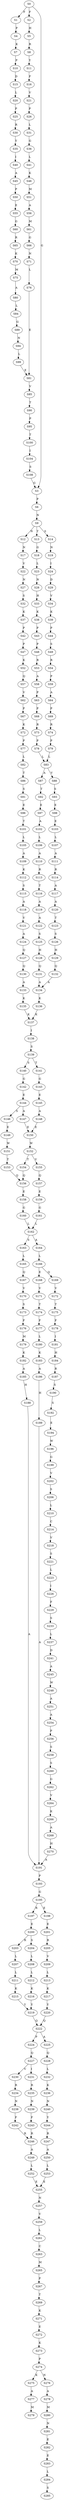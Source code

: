 strict digraph  {
	S0 -> S1 [ label = F ];
	S0 -> S2 [ label = F ];
	S0 -> S3 [ label = G ];
	S1 -> S4 [ label = P ];
	S2 -> S5 [ label = H ];
	S3 -> S6 [ label = P ];
	S4 -> S7 [ label = K ];
	S5 -> S8 [ label = R ];
	S6 -> S9 [ label = N ];
	S7 -> S10 [ label = P ];
	S8 -> S11 [ label = Y ];
	S9 -> S12 [ label = N ];
	S9 -> S13 [ label = T ];
	S9 -> S14 [ label = S ];
	S10 -> S15 [ label = D ];
	S11 -> S16 [ label = F ];
	S12 -> S17 [ label = N ];
	S13 -> S18 [ label = G ];
	S14 -> S19 [ label = N ];
	S15 -> S20 [ label = L ];
	S16 -> S21 [ label = V ];
	S17 -> S22 [ label = V ];
	S18 -> S23 [ label = L ];
	S19 -> S24 [ label = I ];
	S20 -> S25 [ label = P ];
	S21 -> S26 [ label = P ];
	S22 -> S27 [ label = N ];
	S23 -> S28 [ label = N ];
	S24 -> S29 [ label = D ];
	S25 -> S30 [ label = R ];
	S26 -> S31 [ label = L ];
	S27 -> S32 [ label = S ];
	S28 -> S33 [ label = H ];
	S29 -> S34 [ label = V ];
	S30 -> S35 [ label = Y ];
	S31 -> S36 [ label = G ];
	S32 -> S37 [ label = K ];
	S33 -> S38 [ label = K ];
	S34 -> S39 [ label = K ];
	S35 -> S40 [ label = I ];
	S36 -> S41 [ label = L ];
	S37 -> S42 [ label = P ];
	S38 -> S43 [ label = P ];
	S39 -> S44 [ label = P ];
	S40 -> S45 [ label = A ];
	S41 -> S46 [ label = K ];
	S42 -> S47 [ label = P ];
	S43 -> S48 [ label = P ];
	S44 -> S49 [ label = S ];
	S45 -> S50 [ label = P ];
	S46 -> S51 [ label = M ];
	S47 -> S52 [ label = K ];
	S48 -> S53 [ label = R ];
	S49 -> S54 [ label = R ];
	S50 -> S55 [ label = E ];
	S51 -> S56 [ label = A ];
	S52 -> S57 [ label = Q ];
	S53 -> S58 [ label = A ];
	S54 -> S59 [ label = P ];
	S55 -> S60 [ label = G ];
	S56 -> S61 [ label = M ];
	S57 -> S62 [ label = V ];
	S58 -> S63 [ label = P ];
	S59 -> S64 [ label = A ];
	S60 -> S65 [ label = R ];
	S61 -> S66 [ label = G ];
	S62 -> S67 [ label = P ];
	S63 -> S68 [ label = P ];
	S64 -> S69 [ label = P ];
	S65 -> S70 [ label = K ];
	S66 -> S71 [ label = N ];
	S67 -> S72 [ label = K ];
	S68 -> S73 [ label = R ];
	S69 -> S74 [ label = R ];
	S70 -> S75 [ label = M ];
	S71 -> S76 [ label = L ];
	S72 -> S77 [ label = P ];
	S73 -> S78 [ label = P ];
	S74 -> S79 [ label = P ];
	S75 -> S80 [ label = A ];
	S76 -> S81 [ label = E ];
	S77 -> S82 [ label = L ];
	S78 -> S83 [ label = L ];
	S79 -> S83 [ label = L ];
	S80 -> S84 [ label = L ];
	S81 -> S85 [ label = V ];
	S82 -> S86 [ label = T ];
	S83 -> S87 [ label = A ];
	S83 -> S88 [ label = V ];
	S84 -> S89 [ label = G ];
	S85 -> S90 [ label = T ];
	S86 -> S91 [ label = S ];
	S87 -> S92 [ label = T ];
	S88 -> S93 [ label = S ];
	S89 -> S94 [ label = N ];
	S90 -> S95 [ label = P ];
	S91 -> S96 [ label = E ];
	S92 -> S97 [ label = E ];
	S93 -> S98 [ label = E ];
	S94 -> S99 [ label = L ];
	S95 -> S100 [ label = T ];
	S96 -> S101 [ label = T ];
	S97 -> S102 [ label = A ];
	S98 -> S103 [ label = E ];
	S99 -> S81 [ label = E ];
	S100 -> S104 [ label = I ];
	S101 -> S105 [ label = L ];
	S102 -> S106 [ label = L ];
	S103 -> S107 [ label = L ];
	S104 -> S108 [ label = S ];
	S105 -> S109 [ label = A ];
	S106 -> S110 [ label = A ];
	S107 -> S111 [ label = A ];
	S108 -> S3 [ label = G ];
	S109 -> S112 [ label = K ];
	S110 -> S113 [ label = R ];
	S111 -> S114 [ label = R ];
	S112 -> S115 [ label = S ];
	S113 -> S116 [ label = T ];
	S114 -> S117 [ label = A ];
	S115 -> S118 [ label = A ];
	S116 -> S119 [ label = A ];
	S117 -> S120 [ label = A ];
	S118 -> S121 [ label = V ];
	S119 -> S122 [ label = A ];
	S120 -> S123 [ label = T ];
	S121 -> S124 [ label = A ];
	S122 -> S125 [ label = S ];
	S123 -> S126 [ label = S ];
	S124 -> S127 [ label = Q ];
	S125 -> S128 [ label = H ];
	S126 -> S129 [ label = H ];
	S127 -> S130 [ label = Q ];
	S128 -> S131 [ label = Q ];
	S129 -> S132 [ label = Q ];
	S130 -> S133 [ label = A ];
	S131 -> S134 [ label = A ];
	S132 -> S134 [ label = A ];
	S133 -> S135 [ label = K ];
	S134 -> S136 [ label = K ];
	S135 -> S137 [ label = K ];
	S136 -> S137 [ label = K ];
	S137 -> S138 [ label = I ];
	S138 -> S139 [ label = S ];
	S139 -> S140 [ label = S ];
	S139 -> S141 [ label = T ];
	S140 -> S142 [ label = G ];
	S141 -> S143 [ label = G ];
	S142 -> S144 [ label = E ];
	S143 -> S145 [ label = E ];
	S144 -> S146 [ label = S ];
	S144 -> S147 [ label = A ];
	S145 -> S148 [ label = A ];
	S146 -> S149 [ label = E ];
	S147 -> S150 [ label = E ];
	S148 -> S150 [ label = E ];
	S149 -> S151 [ label = W ];
	S150 -> S152 [ label = W ];
	S151 -> S153 [ label = T ];
	S152 -> S154 [ label = T ];
	S152 -> S155 [ label = V ];
	S153 -> S156 [ label = Q ];
	S154 -> S156 [ label = Q ];
	S155 -> S157 [ label = Q ];
	S156 -> S158 [ label = E ];
	S157 -> S159 [ label = E ];
	S158 -> S160 [ label = G ];
	S159 -> S161 [ label = G ];
	S160 -> S162 [ label = L ];
	S161 -> S162 [ label = L ];
	S162 -> S163 [ label = S ];
	S162 -> S164 [ label = A ];
	S163 -> S165 [ label = L ];
	S164 -> S166 [ label = L ];
	S165 -> S167 [ label = Q ];
	S166 -> S168 [ label = E ];
	S166 -> S169 [ label = Q ];
	S167 -> S170 [ label = V ];
	S168 -> S171 [ label = V ];
	S169 -> S172 [ label = V ];
	S170 -> S173 [ label = S ];
	S171 -> S174 [ label = T ];
	S172 -> S175 [ label = T ];
	S173 -> S176 [ label = F ];
	S174 -> S177 [ label = F ];
	S175 -> S178 [ label = F ];
	S176 -> S179 [ label = M ];
	S177 -> S180 [ label = L ];
	S178 -> S181 [ label = I ];
	S179 -> S182 [ label = K ];
	S180 -> S183 [ label = K ];
	S181 -> S184 [ label = H ];
	S182 -> S185 [ label = A ];
	S183 -> S186 [ label = A ];
	S184 -> S187 [ label = R ];
	S185 -> S188 [ label = H ];
	S186 -> S189 [ label = H ];
	S187 -> S190 [ label = S ];
	S188 -> S191 [ label = A ];
	S189 -> S191 [ label = A ];
	S190 -> S192 [ label = S ];
	S191 -> S193 [ label = P ];
	S192 -> S194 [ label = E ];
	S193 -> S195 [ label = G ];
	S194 -> S196 [ label = W ];
	S195 -> S197 [ label = R ];
	S195 -> S198 [ label = E ];
	S196 -> S199 [ label = G ];
	S197 -> S200 [ label = E ];
	S198 -> S201 [ label = E ];
	S199 -> S202 [ label = V ];
	S200 -> S203 [ label = R ];
	S200 -> S204 [ label = S ];
	S201 -> S205 [ label = R ];
	S202 -> S206 [ label = S ];
	S203 -> S207 [ label = L ];
	S204 -> S208 [ label = L ];
	S205 -> S209 [ label = V ];
	S206 -> S210 [ label = L ];
	S207 -> S211 [ label = L ];
	S208 -> S212 [ label = L ];
	S209 -> S213 [ label = L ];
	S210 -> S214 [ label = C ];
	S211 -> S215 [ label = K ];
	S212 -> S216 [ label = K ];
	S213 -> S217 [ label = K ];
	S214 -> S218 [ label = V ];
	S215 -> S219 [ label = Y ];
	S216 -> S219 [ label = Y ];
	S217 -> S220 [ label = Y ];
	S218 -> S221 [ label = S ];
	S219 -> S222 [ label = Q ];
	S220 -> S222 [ label = Q ];
	S221 -> S223 [ label = L ];
	S222 -> S224 [ label = P ];
	S222 -> S225 [ label = A ];
	S223 -> S226 [ label = I ];
	S224 -> S227 [ label = Q ];
	S225 -> S228 [ label = Q ];
	S226 -> S229 [ label = F ];
	S227 -> S230 [ label = V ];
	S227 -> S231 [ label = I ];
	S228 -> S232 [ label = L ];
	S229 -> S233 [ label = S ];
	S230 -> S234 [ label = R ];
	S231 -> S235 [ label = R ];
	S232 -> S236 [ label = K ];
	S233 -> S237 [ label = L ];
	S234 -> S238 [ label = N ];
	S235 -> S239 [ label = N ];
	S236 -> S240 [ label = N ];
	S237 -> S241 [ label = D ];
	S238 -> S242 [ label = F ];
	S239 -> S243 [ label = F ];
	S240 -> S244 [ label = Y ];
	S241 -> S245 [ label = A ];
	S242 -> S246 [ label = R ];
	S243 -> S246 [ label = R ];
	S244 -> S247 [ label = R ];
	S245 -> S248 [ label = W ];
	S246 -> S249 [ label = A ];
	S247 -> S250 [ label = A ];
	S248 -> S251 [ label = A ];
	S249 -> S252 [ label = L ];
	S250 -> S253 [ label = L ];
	S251 -> S254 [ label = A ];
	S252 -> S255 [ label = E ];
	S253 -> S255 [ label = E ];
	S254 -> S256 [ label = P ];
	S255 -> S257 [ label = N ];
	S256 -> S258 [ label = S ];
	S257 -> S259 [ label = V ];
	S258 -> S260 [ label = S ];
	S259 -> S261 [ label = L ];
	S260 -> S262 [ label = G ];
	S261 -> S263 [ label = C ];
	S262 -> S264 [ label = V ];
	S263 -> S265 [ label = M ];
	S264 -> S266 [ label = K ];
	S265 -> S267 [ label = P ];
	S266 -> S268 [ label = A ];
	S267 -> S269 [ label = T ];
	S268 -> S270 [ label = H ];
	S269 -> S271 [ label = K ];
	S270 -> S191 [ label = A ];
	S271 -> S272 [ label = E ];
	S272 -> S273 [ label = K ];
	S273 -> S274 [ label = P ];
	S274 -> S275 [ label = K ];
	S274 -> S276 [ label = N ];
	S275 -> S277 [ label = A ];
	S276 -> S278 [ label = A ];
	S277 -> S279 [ label = M ];
	S278 -> S280 [ label = M ];
	S280 -> S281 [ label = N ];
	S281 -> S282 [ label = E ];
	S282 -> S283 [ label = E ];
	S283 -> S284 [ label = L ];
	S284 -> S285 [ label = S ];
}
